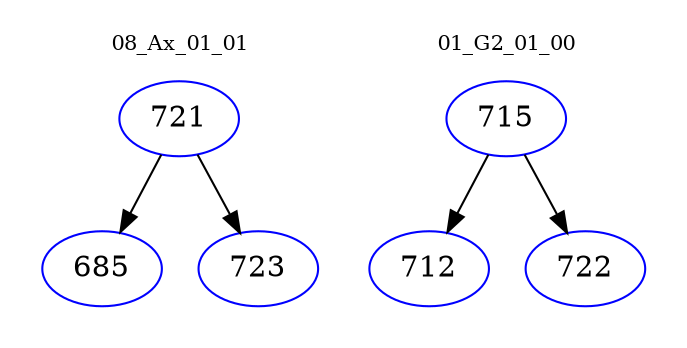 digraph{
subgraph cluster_0 {
color = white
label = "08_Ax_01_01";
fontsize=10;
T0_721 [label="721", color="blue"]
T0_721 -> T0_685 [color="black"]
T0_685 [label="685", color="blue"]
T0_721 -> T0_723 [color="black"]
T0_723 [label="723", color="blue"]
}
subgraph cluster_1 {
color = white
label = "01_G2_01_00";
fontsize=10;
T1_715 [label="715", color="blue"]
T1_715 -> T1_712 [color="black"]
T1_712 [label="712", color="blue"]
T1_715 -> T1_722 [color="black"]
T1_722 [label="722", color="blue"]
}
}

